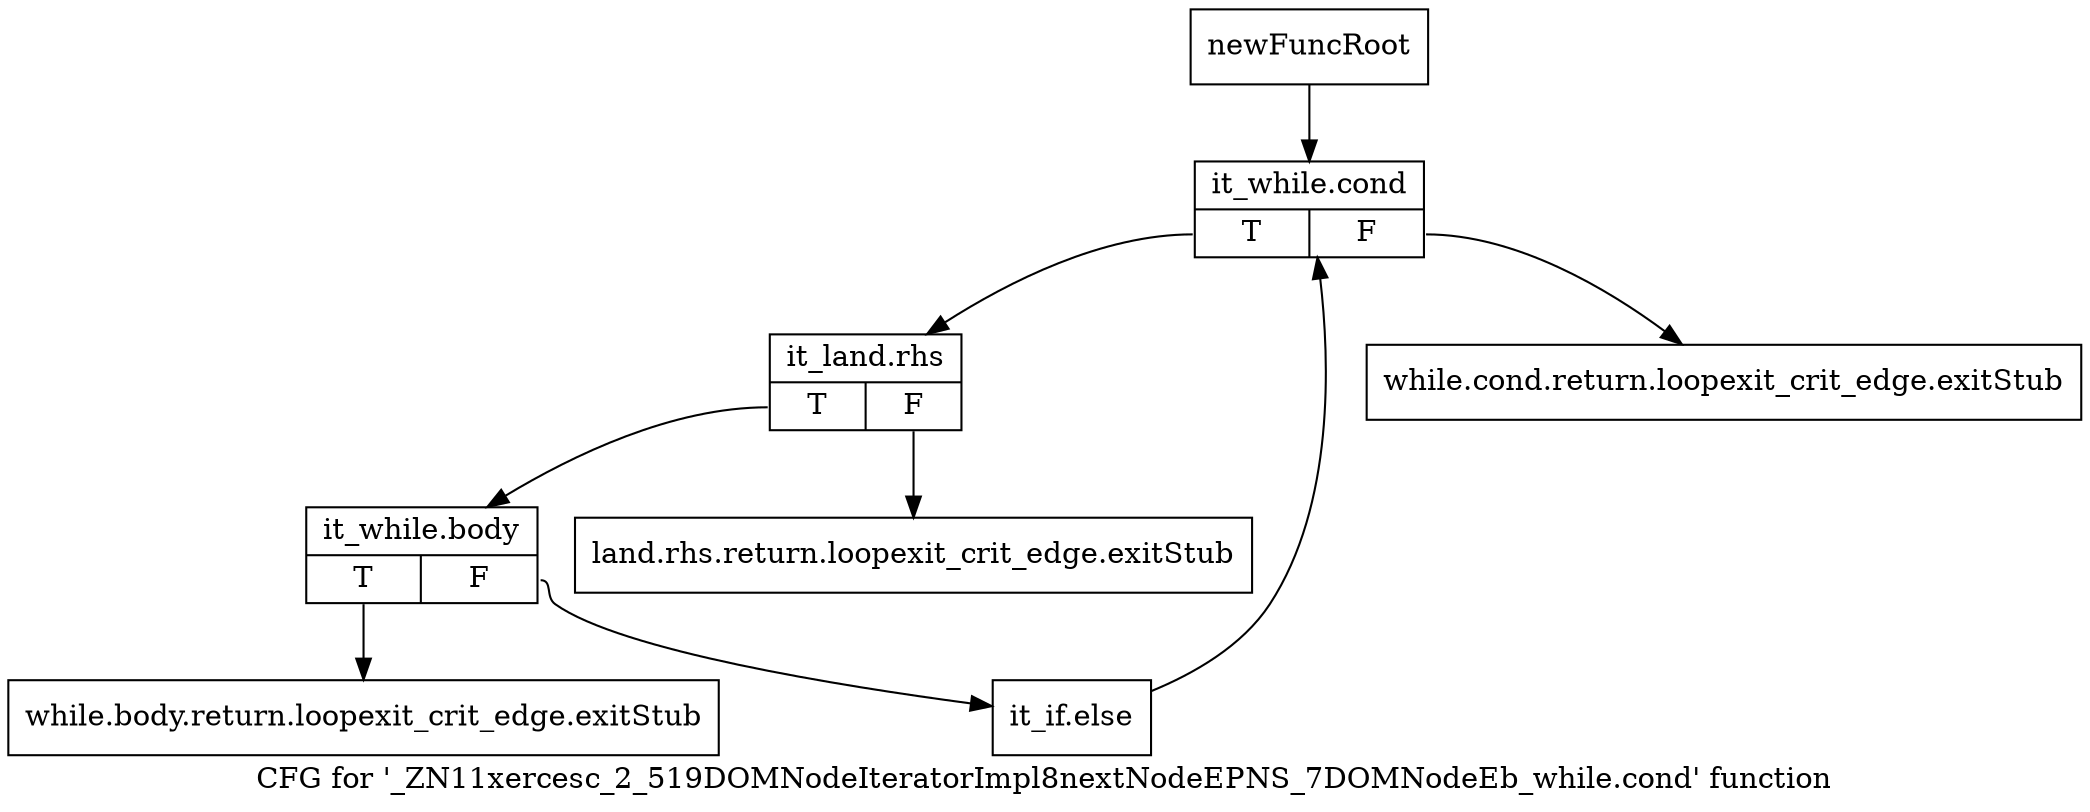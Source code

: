 digraph "CFG for '_ZN11xercesc_2_519DOMNodeIteratorImpl8nextNodeEPNS_7DOMNodeEb_while.cond' function" {
	label="CFG for '_ZN11xercesc_2_519DOMNodeIteratorImpl8nextNodeEPNS_7DOMNodeEb_while.cond' function";

	Node0x97ba580 [shape=record,label="{newFuncRoot}"];
	Node0x97ba580 -> Node0x97ba6c0;
	Node0x97ba5d0 [shape=record,label="{while.cond.return.loopexit_crit_edge.exitStub}"];
	Node0x97ba620 [shape=record,label="{land.rhs.return.loopexit_crit_edge.exitStub}"];
	Node0x97ba670 [shape=record,label="{while.body.return.loopexit_crit_edge.exitStub}"];
	Node0x97ba6c0 [shape=record,label="{it_while.cond|{<s0>T|<s1>F}}"];
	Node0x97ba6c0:s0 -> Node0x97ba710;
	Node0x97ba6c0:s1 -> Node0x97ba5d0;
	Node0x97ba710 [shape=record,label="{it_land.rhs|{<s0>T|<s1>F}}"];
	Node0x97ba710:s0 -> Node0x97ba760;
	Node0x97ba710:s1 -> Node0x97ba620;
	Node0x97ba760 [shape=record,label="{it_while.body|{<s0>T|<s1>F}}"];
	Node0x97ba760:s0 -> Node0x97ba670;
	Node0x97ba760:s1 -> Node0x97ba7b0;
	Node0x97ba7b0 [shape=record,label="{it_if.else}"];
	Node0x97ba7b0 -> Node0x97ba6c0;
}
